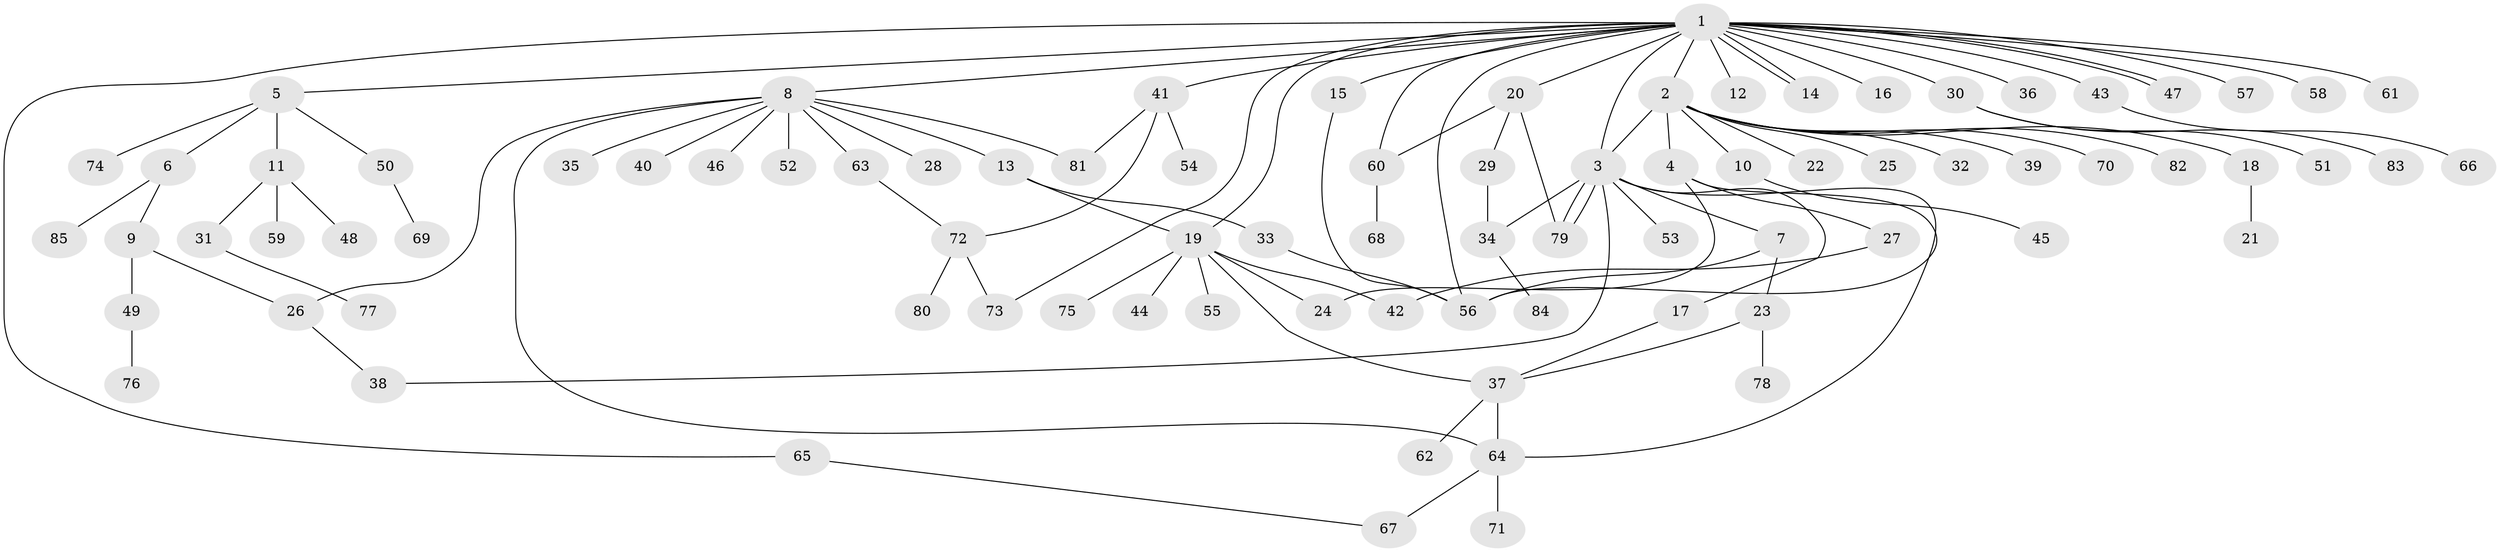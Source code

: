 // Generated by graph-tools (version 1.1) at 2025/49/03/09/25 03:49:50]
// undirected, 85 vertices, 108 edges
graph export_dot {
graph [start="1"]
  node [color=gray90,style=filled];
  1;
  2;
  3;
  4;
  5;
  6;
  7;
  8;
  9;
  10;
  11;
  12;
  13;
  14;
  15;
  16;
  17;
  18;
  19;
  20;
  21;
  22;
  23;
  24;
  25;
  26;
  27;
  28;
  29;
  30;
  31;
  32;
  33;
  34;
  35;
  36;
  37;
  38;
  39;
  40;
  41;
  42;
  43;
  44;
  45;
  46;
  47;
  48;
  49;
  50;
  51;
  52;
  53;
  54;
  55;
  56;
  57;
  58;
  59;
  60;
  61;
  62;
  63;
  64;
  65;
  66;
  67;
  68;
  69;
  70;
  71;
  72;
  73;
  74;
  75;
  76;
  77;
  78;
  79;
  80;
  81;
  82;
  83;
  84;
  85;
  1 -- 2;
  1 -- 3;
  1 -- 5;
  1 -- 8;
  1 -- 12;
  1 -- 14;
  1 -- 14;
  1 -- 15;
  1 -- 16;
  1 -- 19;
  1 -- 20;
  1 -- 30;
  1 -- 36;
  1 -- 41;
  1 -- 43;
  1 -- 47;
  1 -- 47;
  1 -- 56;
  1 -- 57;
  1 -- 58;
  1 -- 60;
  1 -- 61;
  1 -- 65;
  1 -- 73;
  2 -- 3;
  2 -- 4;
  2 -- 10;
  2 -- 18;
  2 -- 22;
  2 -- 25;
  2 -- 32;
  2 -- 39;
  2 -- 70;
  2 -- 82;
  3 -- 7;
  3 -- 17;
  3 -- 34;
  3 -- 38;
  3 -- 53;
  3 -- 64;
  3 -- 79;
  3 -- 79;
  4 -- 24;
  4 -- 27;
  4 -- 56;
  5 -- 6;
  5 -- 11;
  5 -- 50;
  5 -- 74;
  6 -- 9;
  6 -- 85;
  7 -- 23;
  7 -- 56;
  8 -- 13;
  8 -- 26;
  8 -- 28;
  8 -- 35;
  8 -- 40;
  8 -- 46;
  8 -- 52;
  8 -- 63;
  8 -- 64;
  8 -- 81;
  9 -- 26;
  9 -- 49;
  10 -- 45;
  11 -- 31;
  11 -- 48;
  11 -- 59;
  13 -- 19;
  13 -- 33;
  15 -- 56;
  17 -- 37;
  18 -- 21;
  19 -- 24;
  19 -- 37;
  19 -- 42;
  19 -- 44;
  19 -- 55;
  19 -- 75;
  20 -- 29;
  20 -- 60;
  20 -- 79;
  23 -- 37;
  23 -- 78;
  26 -- 38;
  27 -- 42;
  29 -- 34;
  30 -- 51;
  30 -- 83;
  31 -- 77;
  33 -- 56;
  34 -- 84;
  37 -- 62;
  37 -- 64;
  41 -- 54;
  41 -- 72;
  41 -- 81;
  43 -- 66;
  49 -- 76;
  50 -- 69;
  60 -- 68;
  63 -- 72;
  64 -- 67;
  64 -- 71;
  65 -- 67;
  72 -- 73;
  72 -- 80;
}
